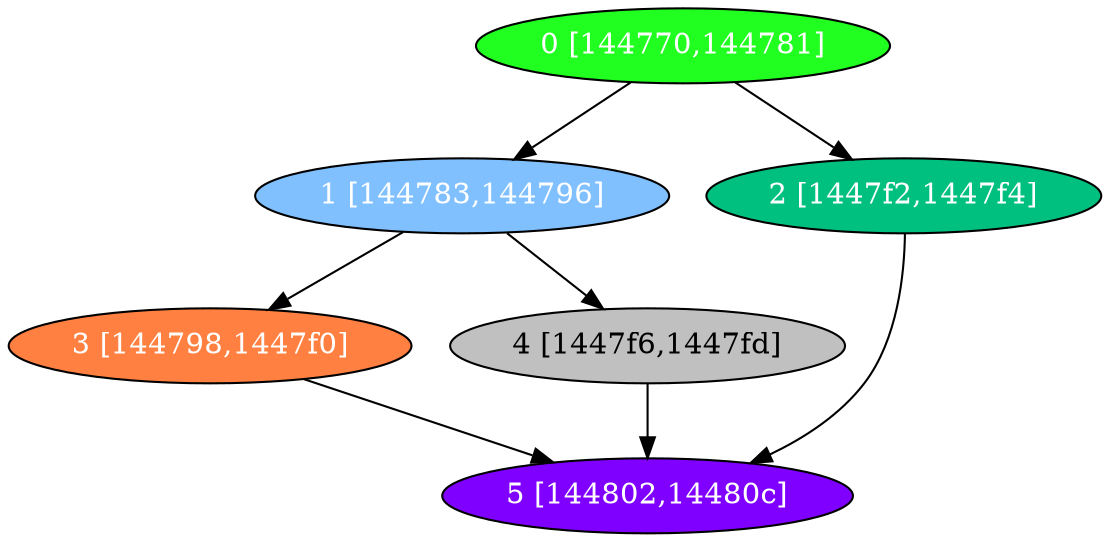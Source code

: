 diGraph libnss3{
	libnss3_0  [style=filled fillcolor="#20FF20" fontcolor="#ffffff" shape=oval label="0 [144770,144781]"]
	libnss3_1  [style=filled fillcolor="#80C0FF" fontcolor="#ffffff" shape=oval label="1 [144783,144796]"]
	libnss3_2  [style=filled fillcolor="#00C080" fontcolor="#ffffff" shape=oval label="2 [1447f2,1447f4]"]
	libnss3_3  [style=filled fillcolor="#FF8040" fontcolor="#ffffff" shape=oval label="3 [144798,1447f0]"]
	libnss3_4  [style=filled fillcolor="#C0C0C0" fontcolor="#000000" shape=oval label="4 [1447f6,1447fd]"]
	libnss3_5  [style=filled fillcolor="#8000FF" fontcolor="#ffffff" shape=oval label="5 [144802,14480c]"]

	libnss3_0 -> libnss3_1
	libnss3_0 -> libnss3_2
	libnss3_1 -> libnss3_3
	libnss3_1 -> libnss3_4
	libnss3_2 -> libnss3_5
	libnss3_3 -> libnss3_5
	libnss3_4 -> libnss3_5
}